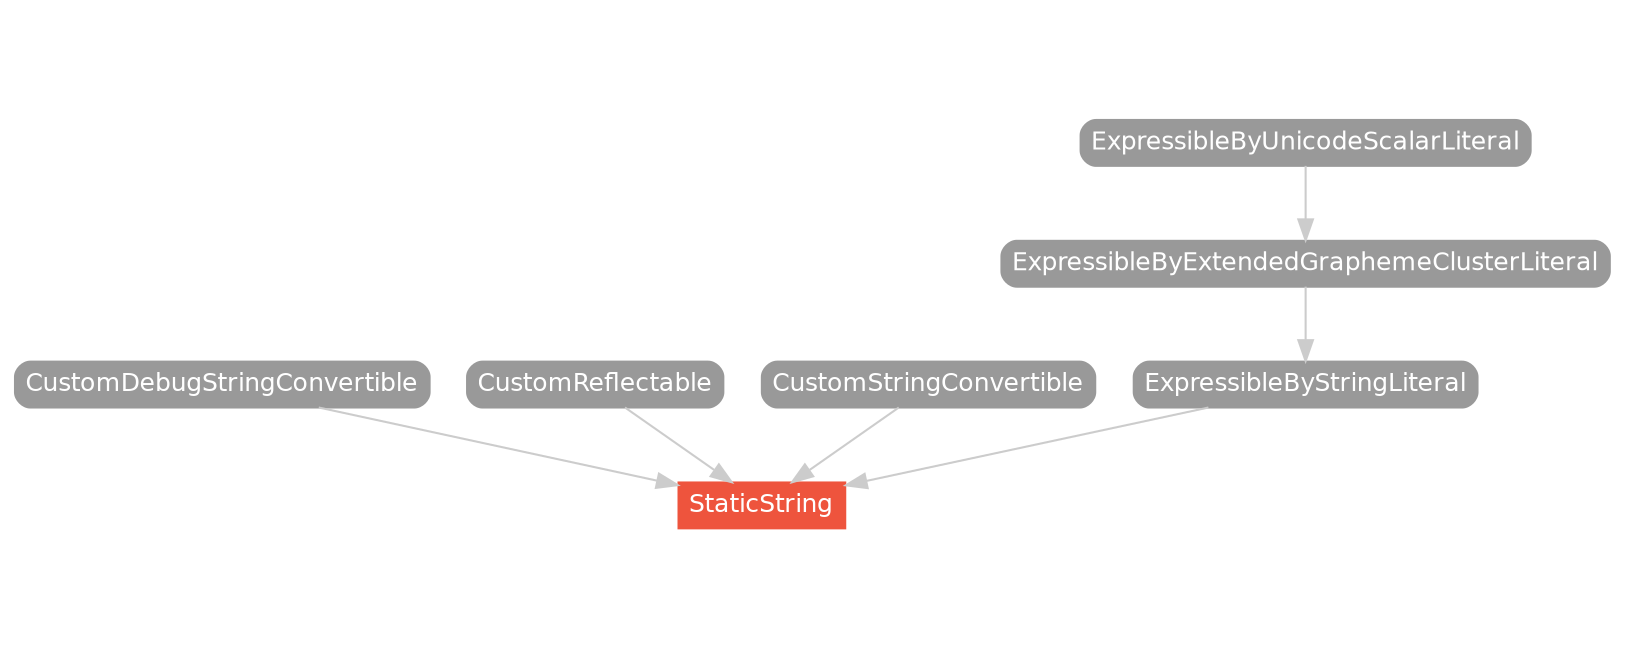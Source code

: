 strict digraph "StaticString - Type Hierarchy - SwiftDoc.org" {
    pad="0.1,0.8"
    node [shape=box, style="filled,rounded", color="#999999", fillcolor="#999999", fontcolor=white, fontname=Helvetica, fontnames="Helvetica,sansserif", fontsize=12, margin="0.07,0.05", height="0.3"]
    edge [color="#cccccc"]
    "CustomDebugStringConvertible" [URL="/protocol/CustomDebugStringConvertible/hierarchy/"]
    "CustomReflectable" [URL="/protocol/CustomReflectable/hierarchy/"]
    "CustomStringConvertible" [URL="/protocol/CustomStringConvertible/hierarchy/"]
    "ExpressibleByExtendedGraphemeClusterLiteral" [URL="/protocol/ExpressibleByExtendedGraphemeClusterLiteral/hierarchy/"]
    "ExpressibleByStringLiteral" [URL="/protocol/ExpressibleByStringLiteral/hierarchy/"]
    "ExpressibleByUnicodeScalarLiteral" [URL="/protocol/ExpressibleByUnicodeScalarLiteral/hierarchy/"]
    "StaticString" [URL="/type/StaticString/", style="filled", fillcolor="#ee543d", color="#ee543d"]    "ExpressibleByStringLiteral" -> "StaticString"
    "CustomStringConvertible" -> "StaticString"
    "CustomDebugStringConvertible" -> "StaticString"
    "CustomReflectable" -> "StaticString"
    "ExpressibleByExtendedGraphemeClusterLiteral" -> "ExpressibleByStringLiteral"
    "ExpressibleByUnicodeScalarLiteral" -> "ExpressibleByExtendedGraphemeClusterLiteral"
    subgraph Types {
        rank = max; "StaticString";
    }
}